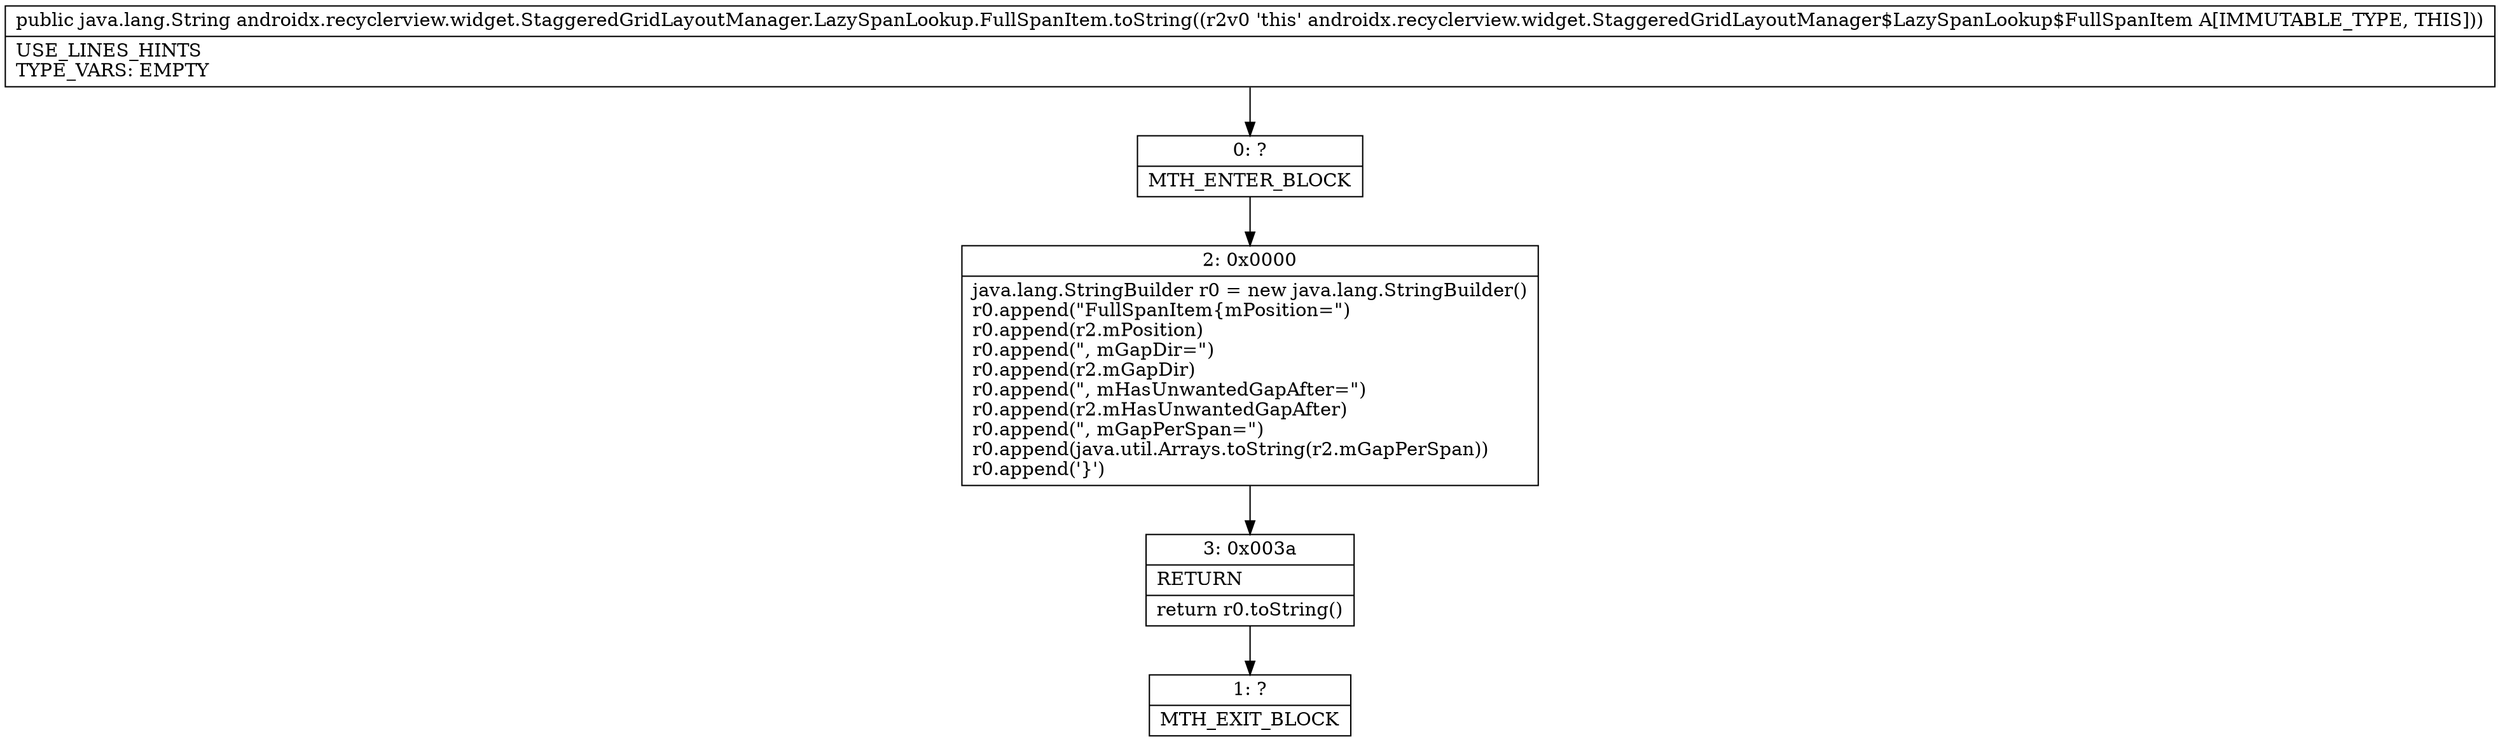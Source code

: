 digraph "CFG forandroidx.recyclerview.widget.StaggeredGridLayoutManager.LazySpanLookup.FullSpanItem.toString()Ljava\/lang\/String;" {
Node_0 [shape=record,label="{0\:\ ?|MTH_ENTER_BLOCK\l}"];
Node_2 [shape=record,label="{2\:\ 0x0000|java.lang.StringBuilder r0 = new java.lang.StringBuilder()\lr0.append(\"FullSpanItem\{mPosition=\")\lr0.append(r2.mPosition)\lr0.append(\", mGapDir=\")\lr0.append(r2.mGapDir)\lr0.append(\", mHasUnwantedGapAfter=\")\lr0.append(r2.mHasUnwantedGapAfter)\lr0.append(\", mGapPerSpan=\")\lr0.append(java.util.Arrays.toString(r2.mGapPerSpan))\lr0.append('\}')\l}"];
Node_3 [shape=record,label="{3\:\ 0x003a|RETURN\l|return r0.toString()\l}"];
Node_1 [shape=record,label="{1\:\ ?|MTH_EXIT_BLOCK\l}"];
MethodNode[shape=record,label="{public java.lang.String androidx.recyclerview.widget.StaggeredGridLayoutManager.LazySpanLookup.FullSpanItem.toString((r2v0 'this' androidx.recyclerview.widget.StaggeredGridLayoutManager$LazySpanLookup$FullSpanItem A[IMMUTABLE_TYPE, THIS]))  | USE_LINES_HINTS\lTYPE_VARS: EMPTY\l}"];
MethodNode -> Node_0;Node_0 -> Node_2;
Node_2 -> Node_3;
Node_3 -> Node_1;
}

